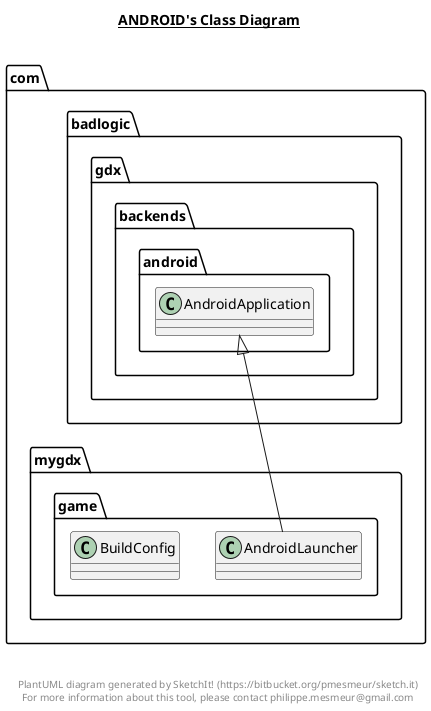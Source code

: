 @startuml

title __ANDROID's Class Diagram__\n

  namespace com.mygdx.game {
    class com.mygdx.game.AndroidLauncher {
    }
  }
  

  namespace com.mygdx.game {
    class com.mygdx.game.BuildConfig {
    }
  }
  

  com.mygdx.game.AndroidLauncher -up-|> com.badlogic.gdx.backends.android.AndroidApplication


right footer


PlantUML diagram generated by SketchIt! (https://bitbucket.org/pmesmeur/sketch.it)
For more information about this tool, please contact philippe.mesmeur@gmail.com
endfooter

@enduml
